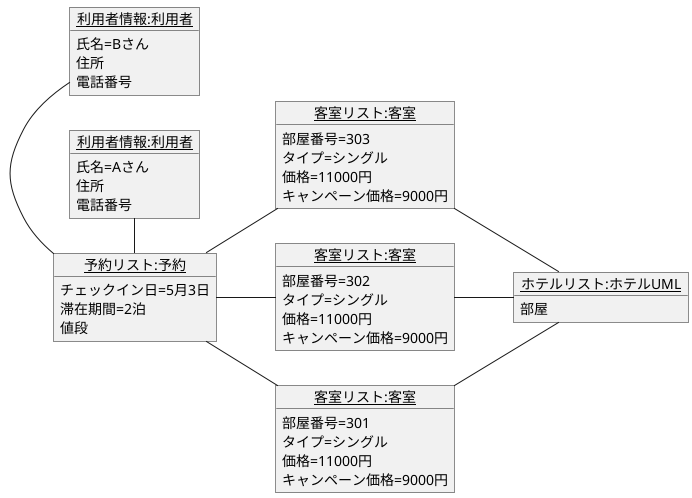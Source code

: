 @startuml 演習3-5
    left to right direction
    object "<u>ホテルリスト:ホテルUML</u>" as hotel{
        部屋
    }

    object "<u>客室リスト:客室</u>" as room1{
        部屋番号=301
        タイプ=シングル
        価格=11000円
        キャンペーン価格=9000円
    }

    object "<u>客室リスト:客室</u>" as room2{
        部屋番号=302
        タイプ=シングル
        価格=11000円
        キャンペーン価格=9000円
    }
    
    object "<u>客室リスト:客室</u>" as room3{
        部屋番号=303
        タイプ=シングル
        価格=11000円
        キャンペーン価格=9000円
    }

    object "<u>予約リスト:予約" as reservation{
        チェックイン日=5月3日
        滞在期間=2泊
        値段
    }

    object "<u>利用者情報:利用者</u>" as user1{
        氏名=Aさん
        住所
        電話番号
    }

    object "<u>利用者情報:利用者</u>" as user2{
        氏名=Bさん
        住所
        電話番号
    }

    hotel -up- room1
    hotel -up- room2
    hotel -up- room3
    reservation -- room1
    reservation -- room2
    reservation -- room3
    reservation -left- user1
    reservation -left- user2
@enduml